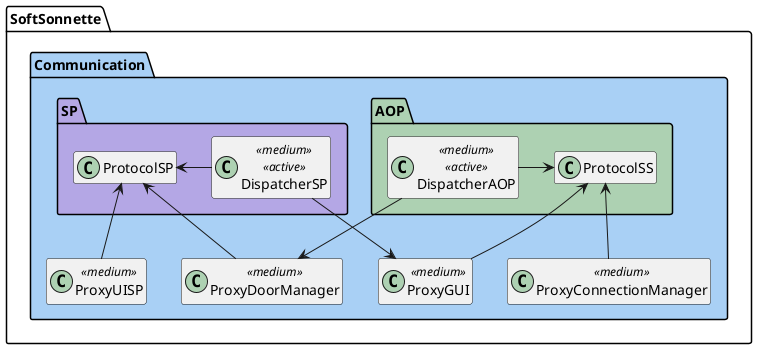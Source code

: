 @startuml

hide fields
hide methods


package SoftSonnette {

    package Communication #A9D0F5 {
        package AOP #ADD1B2{
            class DispatcherAOP <<medium>> <<active>>
            {
                -dispatch()
                +setConnected(state : bool)
            }
            class ProtocolSS{
                encode(cmd_id : int, nbargs : int, data : char*) : char*
                decode(frame : char*) : Decoded_Frame 
		    }
        }
        package SP#B4A7E5{
            class DispatcherSP <<medium>> <<active>>
            {
                +dispatcherUISS_dispatch()
                +dispatcherGUI_dispatch()
            }
            class ProtocolSP{
                encode()
                decode()
            }
        }


        class ProxyUISP <<medium>>
        {
            +launch()
        }
        class ProxyDoorManager <<medium>>
        {
            +askOpenDoor()
            +askDoorState()
        }

        class ProxyConnectionManager <<medium>>
        {
            +validatePass(passValidated : bool)
        }
        class ProxyGUI <<medium>>
        {
            +updateDoorState()
        }
        ProtocolSS <-right- DispatcherAOP
        ProtocolSS <-- ProxyGUI
        ProtocolSS <-- ProxyConnectionManager

        ' Protocol SP
        ProtocolSP <-- ProxyUISP
        ProtocolSP <-- ProxyDoorManager
        ProtocolSP <-right- DispatcherSP

        DispatcherSP --> ProxyGUI

        DispatcherAOP --> ProxyDoorManager
    }
}

@enduml